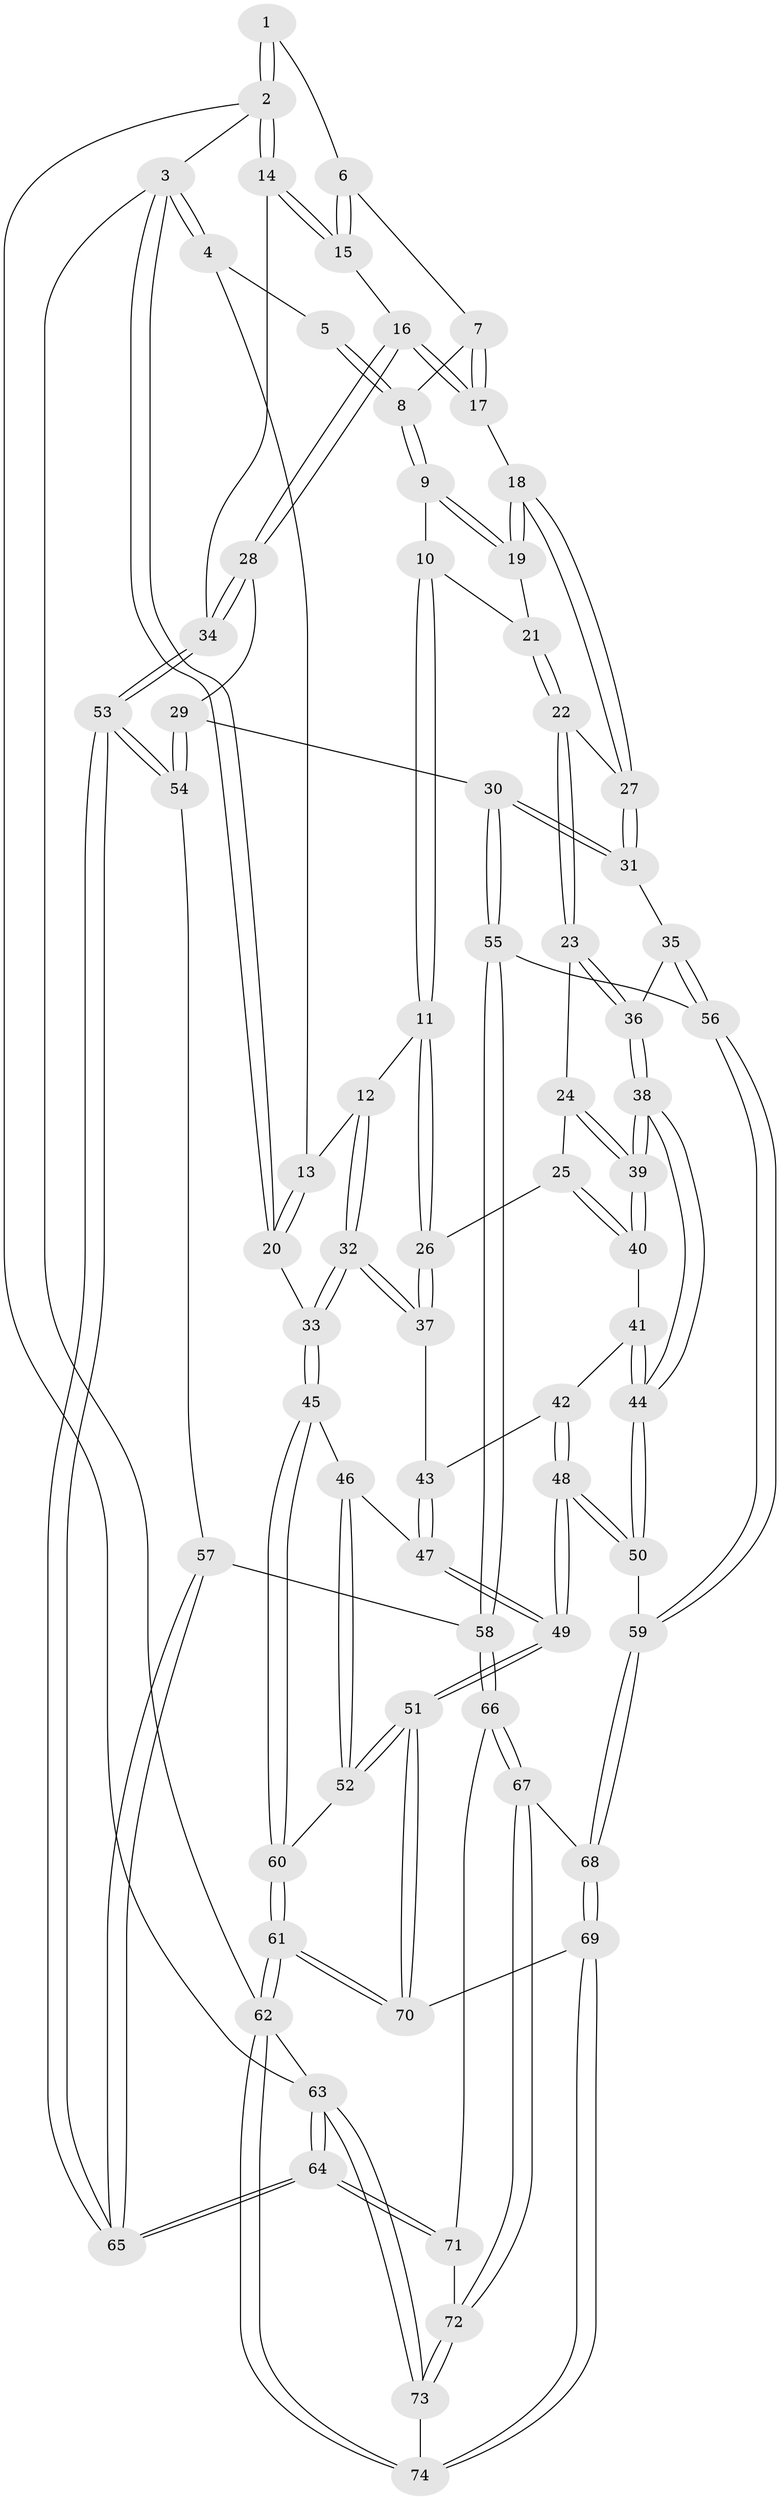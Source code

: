 // coarse degree distribution, {2: 0.15555555555555556, 4: 0.06666666666666667, 3: 0.5555555555555556, 6: 0.1111111111111111, 5: 0.1111111111111111}
// Generated by graph-tools (version 1.1) at 2025/54/03/04/25 22:54:11]
// undirected, 74 vertices, 182 edges
graph export_dot {
  node [color=gray90,style=filled];
  1 [pos="+0.8860171126924142+0"];
  2 [pos="+1+0"];
  3 [pos="+0+0"];
  4 [pos="+0.2547005086581241+0"];
  5 [pos="+0.5897410961184522+0"];
  6 [pos="+0.8275733693506367+0.026136744754795757"];
  7 [pos="+0.8005092228697631+0.04855725877277805"];
  8 [pos="+0.5987702915252415+0"];
  9 [pos="+0.5946975377759312+0.017741573901283576"];
  10 [pos="+0.4495927648539094+0.11789164350789015"];
  11 [pos="+0.2960051216665564+0.15208053934602478"];
  12 [pos="+0.2644776160593336+0.1179637252318828"];
  13 [pos="+0.2492468329692014+0.016275819330217253"];
  14 [pos="+1+0.06576135167639932"];
  15 [pos="+0.9238508813527606+0.1177951868335173"];
  16 [pos="+0.8076850300510888+0.2068497660063021"];
  17 [pos="+0.7510095357905054+0.17014777752673518"];
  18 [pos="+0.6719688256661045+0.15938526944623502"];
  19 [pos="+0.6363352926841158+0.10176846776150346"];
  20 [pos="+0+0.09934860656460698"];
  21 [pos="+0.5141162588808095+0.19274092926907097"];
  22 [pos="+0.5444136387347852+0.2613219273153275"];
  23 [pos="+0.536635439721102+0.2690477155830172"];
  24 [pos="+0.5246998591963907+0.27380020273176076"];
  25 [pos="+0.36202917552118447+0.2604779990741728"];
  26 [pos="+0.30906010812076357+0.21002985707925298"];
  27 [pos="+0.6284541684844714+0.2350181626297502"];
  28 [pos="+0.8439436947673004+0.32416907822776964"];
  29 [pos="+0.7790022507840012+0.4168247539203922"];
  30 [pos="+0.7599708585324194+0.4212418310015195"];
  31 [pos="+0.7052269455673954+0.42201544873507096"];
  32 [pos="+0+0.27050359203478713"];
  33 [pos="+0+0.2812501435724048"];
  34 [pos="+1+0.3067274783879283"];
  35 [pos="+0.6859188730705635+0.4319408989652777"];
  36 [pos="+0.6130490177838546+0.4491477938154666"];
  37 [pos="+0.24091083963038654+0.32436126616877586"];
  38 [pos="+0.4710872320525857+0.5245273037824442"];
  39 [pos="+0.4593152875317012+0.4799423620638665"];
  40 [pos="+0.3963570141797367+0.3610186631834947"];
  41 [pos="+0.2767560330531758+0.413635861048967"];
  42 [pos="+0.24392975761522+0.4043925978252261"];
  43 [pos="+0.22437053134009347+0.38780709205426467"];
  44 [pos="+0.4706768523373431+0.5253432427923017"];
  45 [pos="+0+0.3124166033624331"];
  46 [pos="+0.08316237870997358+0.43463993681138946"];
  47 [pos="+0.14396192702930183+0.4367219231237765"];
  48 [pos="+0.32436057744302493+0.6699659253195182"];
  49 [pos="+0.2933143017768721+0.6907749515925627"];
  50 [pos="+0.44445101414172816+0.6139155450750241"];
  51 [pos="+0.23994472098439004+0.7508529554648666"];
  52 [pos="+0.09224006493140852+0.6680504760034782"];
  53 [pos="+1+0.6072254391316352"];
  54 [pos="+0.8348215129457859+0.4748751712507271"];
  55 [pos="+0.7464577922966718+0.6748193132170524"];
  56 [pos="+0.6861349196447775+0.6598167206955871"];
  57 [pos="+0.8280342403343195+0.6916763504290955"];
  58 [pos="+0.7995456607267951+0.7067694289956276"];
  59 [pos="+0.5307742711847002+0.6767687880047585"];
  60 [pos="+0+0.6267855252334338"];
  61 [pos="+0+1"];
  62 [pos="+0+1"];
  63 [pos="+1+1"];
  64 [pos="+1+0.8536143286732256"];
  65 [pos="+1+0.6513018558944091"];
  66 [pos="+0.797839958421092+0.7169114786432781"];
  67 [pos="+0.6689277780112851+0.8642766499110689"];
  68 [pos="+0.5900129086381983+0.8551604270282418"];
  69 [pos="+0.4087556406744799+1"];
  70 [pos="+0.23953721675822184+0.7546658632313124"];
  71 [pos="+0.857544138749311+0.8674802307748916"];
  72 [pos="+0.7808656261539259+0.978843554816585"];
  73 [pos="+0.8158181815564371+1"];
  74 [pos="+0.40959098805149413+1"];
  1 -- 2;
  1 -- 2;
  1 -- 6;
  2 -- 3;
  2 -- 14;
  2 -- 14;
  2 -- 63;
  3 -- 4;
  3 -- 4;
  3 -- 20;
  3 -- 20;
  3 -- 62;
  4 -- 5;
  4 -- 13;
  5 -- 8;
  5 -- 8;
  6 -- 7;
  6 -- 15;
  6 -- 15;
  7 -- 8;
  7 -- 17;
  7 -- 17;
  8 -- 9;
  8 -- 9;
  9 -- 10;
  9 -- 19;
  9 -- 19;
  10 -- 11;
  10 -- 11;
  10 -- 21;
  11 -- 12;
  11 -- 26;
  11 -- 26;
  12 -- 13;
  12 -- 32;
  12 -- 32;
  13 -- 20;
  13 -- 20;
  14 -- 15;
  14 -- 15;
  14 -- 34;
  15 -- 16;
  16 -- 17;
  16 -- 17;
  16 -- 28;
  16 -- 28;
  17 -- 18;
  18 -- 19;
  18 -- 19;
  18 -- 27;
  18 -- 27;
  19 -- 21;
  20 -- 33;
  21 -- 22;
  21 -- 22;
  22 -- 23;
  22 -- 23;
  22 -- 27;
  23 -- 24;
  23 -- 36;
  23 -- 36;
  24 -- 25;
  24 -- 39;
  24 -- 39;
  25 -- 26;
  25 -- 40;
  25 -- 40;
  26 -- 37;
  26 -- 37;
  27 -- 31;
  27 -- 31;
  28 -- 29;
  28 -- 34;
  28 -- 34;
  29 -- 30;
  29 -- 54;
  29 -- 54;
  30 -- 31;
  30 -- 31;
  30 -- 55;
  30 -- 55;
  31 -- 35;
  32 -- 33;
  32 -- 33;
  32 -- 37;
  32 -- 37;
  33 -- 45;
  33 -- 45;
  34 -- 53;
  34 -- 53;
  35 -- 36;
  35 -- 56;
  35 -- 56;
  36 -- 38;
  36 -- 38;
  37 -- 43;
  38 -- 39;
  38 -- 39;
  38 -- 44;
  38 -- 44;
  39 -- 40;
  39 -- 40;
  40 -- 41;
  41 -- 42;
  41 -- 44;
  41 -- 44;
  42 -- 43;
  42 -- 48;
  42 -- 48;
  43 -- 47;
  43 -- 47;
  44 -- 50;
  44 -- 50;
  45 -- 46;
  45 -- 60;
  45 -- 60;
  46 -- 47;
  46 -- 52;
  46 -- 52;
  47 -- 49;
  47 -- 49;
  48 -- 49;
  48 -- 49;
  48 -- 50;
  48 -- 50;
  49 -- 51;
  49 -- 51;
  50 -- 59;
  51 -- 52;
  51 -- 52;
  51 -- 70;
  51 -- 70;
  52 -- 60;
  53 -- 54;
  53 -- 54;
  53 -- 65;
  53 -- 65;
  54 -- 57;
  55 -- 56;
  55 -- 58;
  55 -- 58;
  56 -- 59;
  56 -- 59;
  57 -- 58;
  57 -- 65;
  57 -- 65;
  58 -- 66;
  58 -- 66;
  59 -- 68;
  59 -- 68;
  60 -- 61;
  60 -- 61;
  61 -- 62;
  61 -- 62;
  61 -- 70;
  61 -- 70;
  62 -- 74;
  62 -- 74;
  62 -- 63;
  63 -- 64;
  63 -- 64;
  63 -- 73;
  63 -- 73;
  64 -- 65;
  64 -- 65;
  64 -- 71;
  64 -- 71;
  66 -- 67;
  66 -- 67;
  66 -- 71;
  67 -- 68;
  67 -- 72;
  67 -- 72;
  68 -- 69;
  68 -- 69;
  69 -- 70;
  69 -- 74;
  69 -- 74;
  71 -- 72;
  72 -- 73;
  72 -- 73;
  73 -- 74;
}
